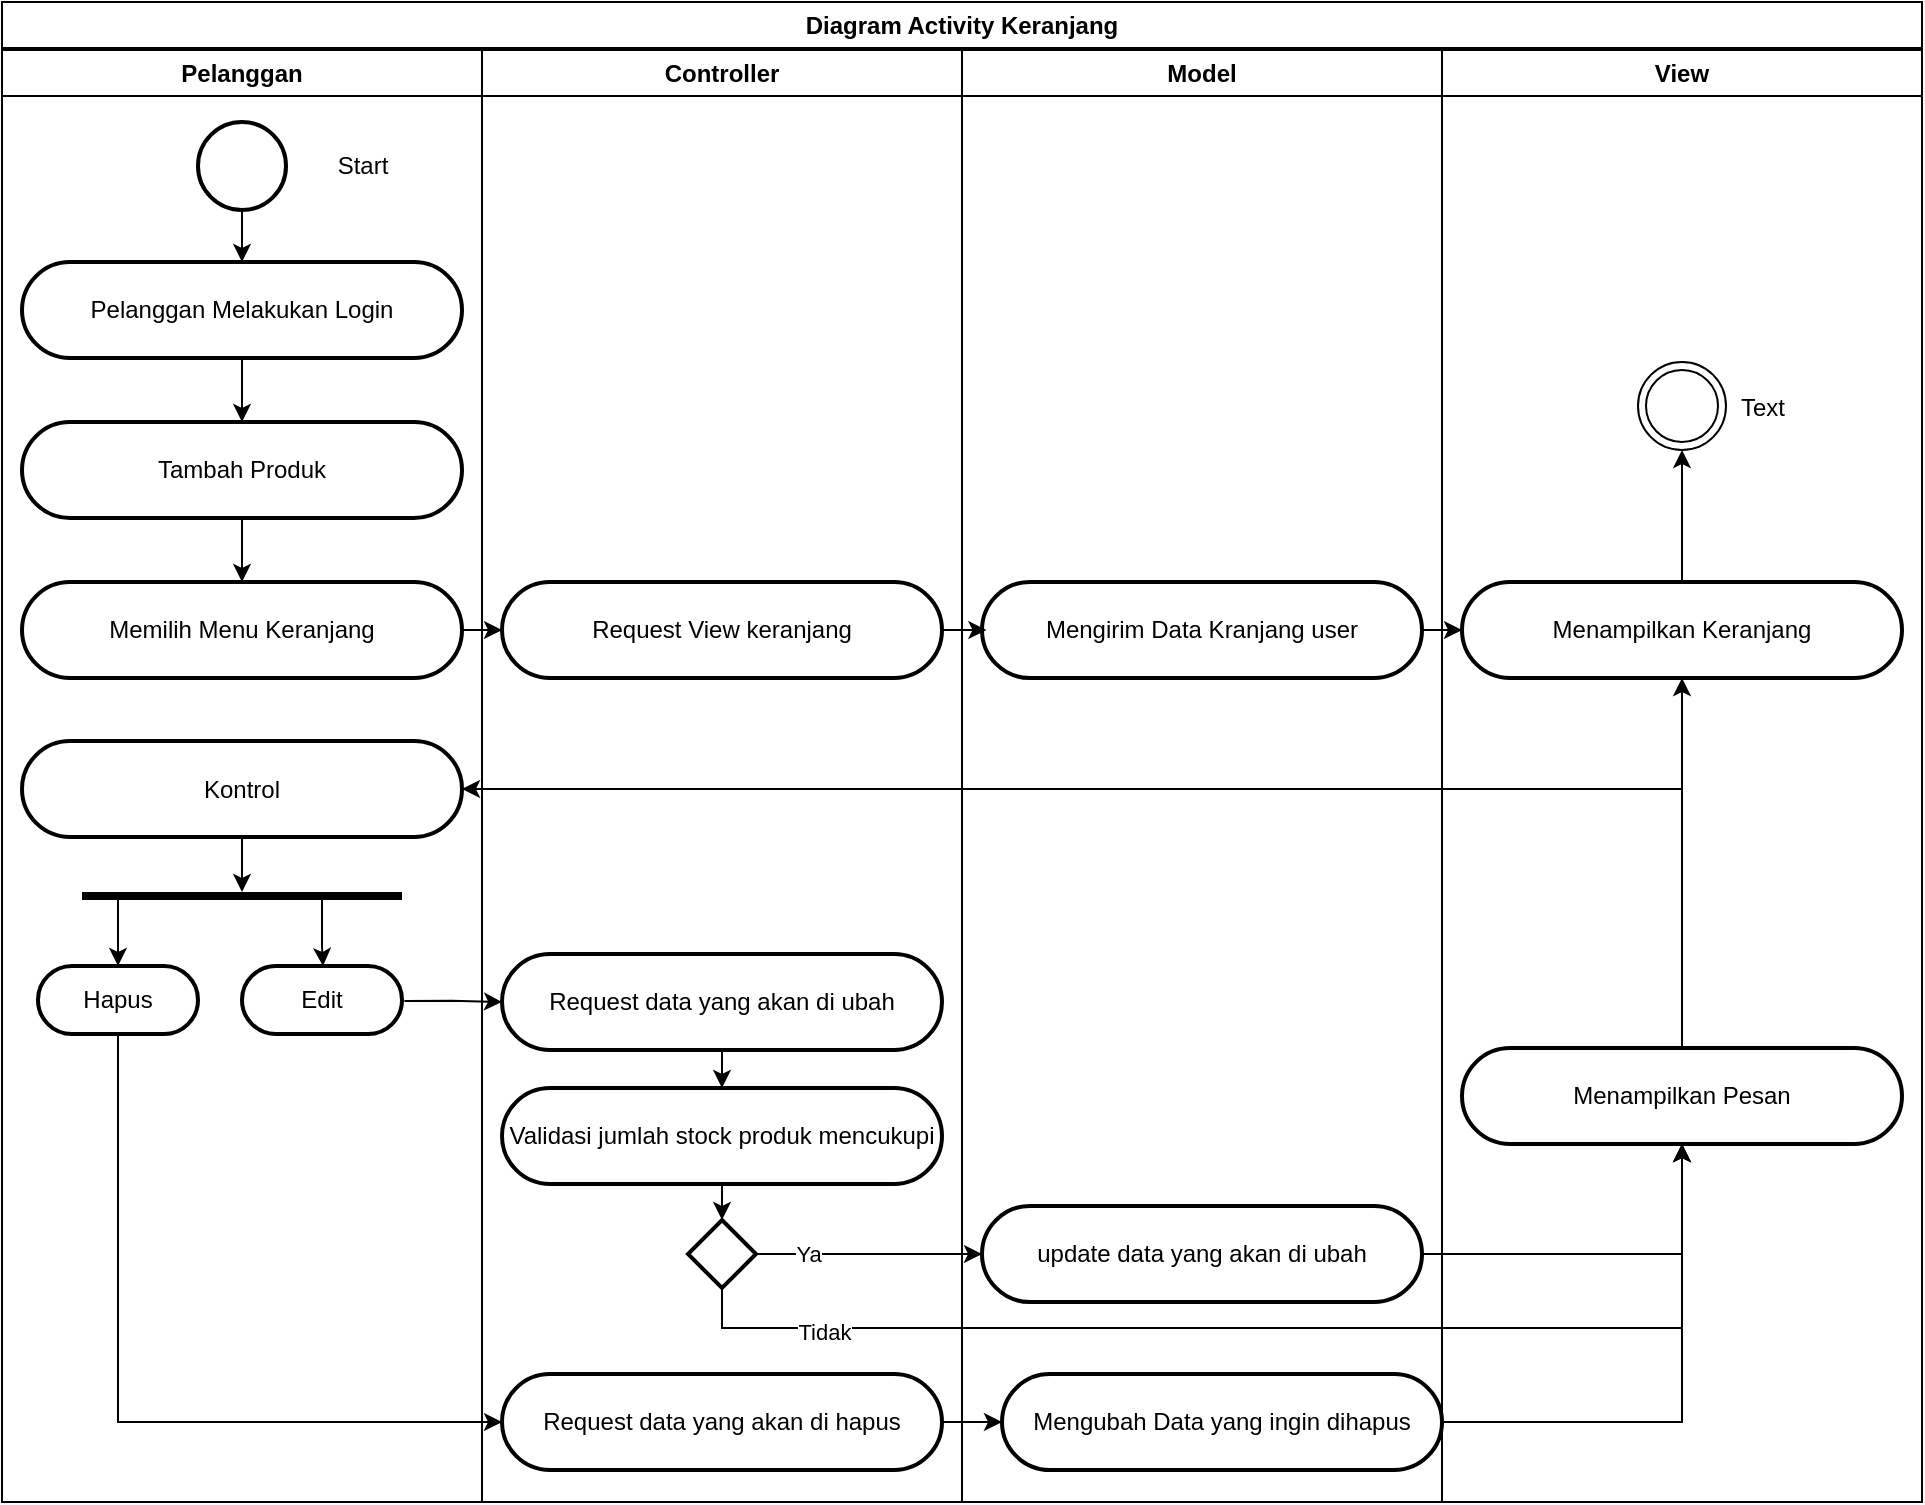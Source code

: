 <mxfile version="21.6.2" type="github">
  <diagram name="Page-1" id="Eij-WQW-3wJi1-zko1Cc">
    <mxGraphModel dx="2049" dy="1137" grid="1" gridSize="10" guides="1" tooltips="1" connect="1" arrows="1" fold="1" page="1" pageScale="1" pageWidth="1169" pageHeight="827" math="0" shadow="0">
      <root>
        <mxCell id="0" />
        <mxCell id="1" parent="0" />
        <mxCell id="VrRxNOPvqRQ0IxajsXt0-2" value="Diagram Activity Keranjang" style="swimlane;whiteSpace=wrap;html=1;" vertex="1" parent="1">
          <mxGeometry x="100" y="70" width="960" height="750" as="geometry" />
        </mxCell>
        <mxCell id="VrRxNOPvqRQ0IxajsXt0-4" value="Controller" style="swimlane;whiteSpace=wrap;html=1;" vertex="1" parent="VrRxNOPvqRQ0IxajsXt0-2">
          <mxGeometry x="240" y="24" width="240" height="726" as="geometry" />
        </mxCell>
        <mxCell id="VrRxNOPvqRQ0IxajsXt0-52" value="Request View keranjang" style="rounded=1;whiteSpace=wrap;html=1;strokeWidth=2;arcSize=50;" vertex="1" parent="VrRxNOPvqRQ0IxajsXt0-4">
          <mxGeometry x="10" y="266" width="220" height="48" as="geometry" />
        </mxCell>
        <mxCell id="VrRxNOPvqRQ0IxajsXt0-106" style="edgeStyle=orthogonalEdgeStyle;rounded=0;orthogonalLoop=1;jettySize=auto;html=1;" edge="1" parent="VrRxNOPvqRQ0IxajsXt0-4" source="VrRxNOPvqRQ0IxajsXt0-91" target="VrRxNOPvqRQ0IxajsXt0-105">
          <mxGeometry relative="1" as="geometry" />
        </mxCell>
        <mxCell id="VrRxNOPvqRQ0IxajsXt0-91" value="Request data yang akan di ubah" style="rounded=1;whiteSpace=wrap;html=1;strokeWidth=2;arcSize=50;" vertex="1" parent="VrRxNOPvqRQ0IxajsXt0-4">
          <mxGeometry x="10" y="452" width="220" height="48" as="geometry" />
        </mxCell>
        <mxCell id="VrRxNOPvqRQ0IxajsXt0-109" style="edgeStyle=orthogonalEdgeStyle;rounded=0;orthogonalLoop=1;jettySize=auto;html=1;entryX=0.5;entryY=0;entryDx=0;entryDy=0;entryPerimeter=0;" edge="1" parent="VrRxNOPvqRQ0IxajsXt0-4" source="VrRxNOPvqRQ0IxajsXt0-105" target="VrRxNOPvqRQ0IxajsXt0-108">
          <mxGeometry relative="1" as="geometry" />
        </mxCell>
        <mxCell id="VrRxNOPvqRQ0IxajsXt0-105" value="Validasi jumlah stock produk mencukupi" style="rounded=1;whiteSpace=wrap;html=1;strokeWidth=2;arcSize=50;" vertex="1" parent="VrRxNOPvqRQ0IxajsXt0-4">
          <mxGeometry x="10" y="519" width="220" height="48" as="geometry" />
        </mxCell>
        <mxCell id="VrRxNOPvqRQ0IxajsXt0-99" value="Request data yang akan di hapus" style="rounded=1;whiteSpace=wrap;html=1;strokeWidth=2;arcSize=50;" vertex="1" parent="VrRxNOPvqRQ0IxajsXt0-4">
          <mxGeometry x="10" y="662" width="220" height="48" as="geometry" />
        </mxCell>
        <mxCell id="VrRxNOPvqRQ0IxajsXt0-108" value="" style="strokeWidth=2;html=1;shape=mxgraph.flowchart.decision;whiteSpace=wrap;" vertex="1" parent="VrRxNOPvqRQ0IxajsXt0-4">
          <mxGeometry x="103" y="585" width="34" height="34" as="geometry" />
        </mxCell>
        <mxCell id="VrRxNOPvqRQ0IxajsXt0-5" value="Model" style="swimlane;whiteSpace=wrap;html=1;" vertex="1" parent="VrRxNOPvqRQ0IxajsXt0-2">
          <mxGeometry x="480" y="24" width="240" height="726" as="geometry" />
        </mxCell>
        <mxCell id="VrRxNOPvqRQ0IxajsXt0-55" value="Mengirim Data Kranjang user" style="rounded=1;whiteSpace=wrap;html=1;strokeWidth=2;arcSize=50;" vertex="1" parent="VrRxNOPvqRQ0IxajsXt0-5">
          <mxGeometry x="10" y="266" width="220" height="48" as="geometry" />
        </mxCell>
        <mxCell id="VrRxNOPvqRQ0IxajsXt0-100" value="Mengubah Data yang ingin dihapus" style="rounded=1;whiteSpace=wrap;html=1;strokeWidth=2;arcSize=50;" vertex="1" parent="VrRxNOPvqRQ0IxajsXt0-5">
          <mxGeometry x="20" y="662" width="220" height="48" as="geometry" />
        </mxCell>
        <mxCell id="VrRxNOPvqRQ0IxajsXt0-107" value="update data yang akan di ubah" style="rounded=1;whiteSpace=wrap;html=1;strokeWidth=2;arcSize=50;" vertex="1" parent="VrRxNOPvqRQ0IxajsXt0-5">
          <mxGeometry x="10" y="578" width="220" height="48" as="geometry" />
        </mxCell>
        <mxCell id="VrRxNOPvqRQ0IxajsXt0-6" value="View" style="swimlane;whiteSpace=wrap;html=1;" vertex="1" parent="VrRxNOPvqRQ0IxajsXt0-2">
          <mxGeometry x="720" y="24" width="240" height="726" as="geometry" />
        </mxCell>
        <mxCell id="VrRxNOPvqRQ0IxajsXt0-121" style="edgeStyle=orthogonalEdgeStyle;rounded=0;orthogonalLoop=1;jettySize=auto;html=1;" edge="1" parent="VrRxNOPvqRQ0IxajsXt0-6" source="VrRxNOPvqRQ0IxajsXt0-51" target="VrRxNOPvqRQ0IxajsXt0-120">
          <mxGeometry relative="1" as="geometry" />
        </mxCell>
        <mxCell id="VrRxNOPvqRQ0IxajsXt0-51" value="Menampilkan Keranjang" style="rounded=1;whiteSpace=wrap;html=1;strokeWidth=2;arcSize=50;" vertex="1" parent="VrRxNOPvqRQ0IxajsXt0-6">
          <mxGeometry x="10" y="266" width="220" height="48" as="geometry" />
        </mxCell>
        <mxCell id="VrRxNOPvqRQ0IxajsXt0-103" style="edgeStyle=orthogonalEdgeStyle;rounded=0;orthogonalLoop=1;jettySize=auto;html=1;entryX=0.5;entryY=1;entryDx=0;entryDy=0;" edge="1" parent="VrRxNOPvqRQ0IxajsXt0-6" source="VrRxNOPvqRQ0IxajsXt0-96" target="VrRxNOPvqRQ0IxajsXt0-51">
          <mxGeometry relative="1" as="geometry" />
        </mxCell>
        <mxCell id="VrRxNOPvqRQ0IxajsXt0-96" value="Menampilkan Pesan" style="rounded=1;whiteSpace=wrap;html=1;strokeWidth=2;arcSize=50;" vertex="1" parent="VrRxNOPvqRQ0IxajsXt0-6">
          <mxGeometry x="10" y="499" width="220" height="48" as="geometry" />
        </mxCell>
        <mxCell id="VrRxNOPvqRQ0IxajsXt0-120" value="" style="ellipse;shape=doubleEllipse;whiteSpace=wrap;html=1;aspect=fixed;" vertex="1" parent="VrRxNOPvqRQ0IxajsXt0-6">
          <mxGeometry x="98" y="156" width="44" height="44" as="geometry" />
        </mxCell>
        <mxCell id="VrRxNOPvqRQ0IxajsXt0-9" value="Pelanggan" style="swimlane;whiteSpace=wrap;html=1;" vertex="1" parent="VrRxNOPvqRQ0IxajsXt0-2">
          <mxGeometry y="24" width="240" height="726" as="geometry" />
        </mxCell>
        <mxCell id="VrRxNOPvqRQ0IxajsXt0-18" value="" style="edgeStyle=orthogonalEdgeStyle;rounded=0;orthogonalLoop=1;jettySize=auto;html=1;" edge="1" parent="VrRxNOPvqRQ0IxajsXt0-9" source="VrRxNOPvqRQ0IxajsXt0-10" target="VrRxNOPvqRQ0IxajsXt0-17">
          <mxGeometry relative="1" as="geometry" />
        </mxCell>
        <mxCell id="VrRxNOPvqRQ0IxajsXt0-10" value="" style="strokeWidth=2;html=1;shape=mxgraph.flowchart.start_2;whiteSpace=wrap;" vertex="1" parent="VrRxNOPvqRQ0IxajsXt0-9">
          <mxGeometry x="98" y="36" width="44" height="44" as="geometry" />
        </mxCell>
        <mxCell id="VrRxNOPvqRQ0IxajsXt0-11" value="Start" style="text;html=1;align=center;verticalAlign=middle;resizable=0;points=[];autosize=1;strokeColor=none;fillColor=none;" vertex="1" parent="VrRxNOPvqRQ0IxajsXt0-9">
          <mxGeometry x="155" y="43" width="50" height="30" as="geometry" />
        </mxCell>
        <mxCell id="VrRxNOPvqRQ0IxajsXt0-29" style="edgeStyle=orthogonalEdgeStyle;rounded=0;orthogonalLoop=1;jettySize=auto;html=1;entryX=0.5;entryY=0;entryDx=0;entryDy=0;" edge="1" parent="VrRxNOPvqRQ0IxajsXt0-9" source="VrRxNOPvqRQ0IxajsXt0-17" target="VrRxNOPvqRQ0IxajsXt0-28">
          <mxGeometry relative="1" as="geometry" />
        </mxCell>
        <mxCell id="VrRxNOPvqRQ0IxajsXt0-17" value="Pelanggan Melakukan Login" style="rounded=1;whiteSpace=wrap;html=1;strokeWidth=2;arcSize=50;" vertex="1" parent="VrRxNOPvqRQ0IxajsXt0-9">
          <mxGeometry x="10" y="106" width="220" height="48" as="geometry" />
        </mxCell>
        <mxCell id="VrRxNOPvqRQ0IxajsXt0-57" style="edgeStyle=orthogonalEdgeStyle;rounded=0;orthogonalLoop=1;jettySize=auto;html=1;entryX=0.5;entryY=0;entryDx=0;entryDy=0;" edge="1" parent="VrRxNOPvqRQ0IxajsXt0-9" source="VrRxNOPvqRQ0IxajsXt0-28" target="VrRxNOPvqRQ0IxajsXt0-37">
          <mxGeometry relative="1" as="geometry" />
        </mxCell>
        <mxCell id="VrRxNOPvqRQ0IxajsXt0-28" value="Tambah Produk" style="rounded=1;whiteSpace=wrap;html=1;strokeWidth=2;arcSize=50;" vertex="1" parent="VrRxNOPvqRQ0IxajsXt0-9">
          <mxGeometry x="10" y="186" width="220" height="48" as="geometry" />
        </mxCell>
        <mxCell id="VrRxNOPvqRQ0IxajsXt0-37" value="Memilih Menu Keranjang" style="rounded=1;whiteSpace=wrap;html=1;strokeWidth=2;arcSize=50;" vertex="1" parent="VrRxNOPvqRQ0IxajsXt0-9">
          <mxGeometry x="10" y="266" width="220" height="48" as="geometry" />
        </mxCell>
        <mxCell id="VrRxNOPvqRQ0IxajsXt0-64" style="edgeStyle=orthogonalEdgeStyle;rounded=0;orthogonalLoop=1;jettySize=auto;html=1;" edge="1" parent="VrRxNOPvqRQ0IxajsXt0-9" source="VrRxNOPvqRQ0IxajsXt0-60" target="VrRxNOPvqRQ0IxajsXt0-63">
          <mxGeometry relative="1" as="geometry" />
        </mxCell>
        <mxCell id="VrRxNOPvqRQ0IxajsXt0-60" value="Kontrol" style="rounded=1;whiteSpace=wrap;html=1;strokeWidth=2;arcSize=50;" vertex="1" parent="VrRxNOPvqRQ0IxajsXt0-9">
          <mxGeometry x="10" y="345.5" width="220" height="48" as="geometry" />
        </mxCell>
        <mxCell id="VrRxNOPvqRQ0IxajsXt0-63" value="" style="line;strokeWidth=4;html=1;perimeter=backbonePerimeter;points=[];outlineConnect=0;" vertex="1" parent="VrRxNOPvqRQ0IxajsXt0-9">
          <mxGeometry x="40" y="418" width="160" height="10" as="geometry" />
        </mxCell>
        <mxCell id="VrRxNOPvqRQ0IxajsXt0-65" value="Hapus" style="rounded=1;whiteSpace=wrap;html=1;strokeWidth=2;arcSize=50;" vertex="1" parent="VrRxNOPvqRQ0IxajsXt0-9">
          <mxGeometry x="18" y="458" width="80" height="34" as="geometry" />
        </mxCell>
        <mxCell id="VrRxNOPvqRQ0IxajsXt0-90" value="Edit" style="rounded=1;whiteSpace=wrap;html=1;strokeWidth=2;arcSize=50;" vertex="1" parent="VrRxNOPvqRQ0IxajsXt0-9">
          <mxGeometry x="120" y="458" width="80" height="34" as="geometry" />
        </mxCell>
        <mxCell id="VrRxNOPvqRQ0IxajsXt0-92" style="edgeStyle=orthogonalEdgeStyle;rounded=0;orthogonalLoop=1;jettySize=auto;html=1;entryX=0.5;entryY=0;entryDx=0;entryDy=0;exitX=0.106;exitY=0.65;exitDx=0;exitDy=0;exitPerimeter=0;" edge="1" parent="VrRxNOPvqRQ0IxajsXt0-9" source="VrRxNOPvqRQ0IxajsXt0-63" target="VrRxNOPvqRQ0IxajsXt0-65">
          <mxGeometry relative="1" as="geometry">
            <mxPoint x="58" y="428" as="sourcePoint" />
            <mxPoint x="130" y="431" as="targetPoint" />
          </mxGeometry>
        </mxCell>
        <mxCell id="VrRxNOPvqRQ0IxajsXt0-93" style="edgeStyle=orthogonalEdgeStyle;rounded=0;orthogonalLoop=1;jettySize=auto;html=1;entryX=0.5;entryY=0;entryDx=0;entryDy=0;" edge="1" parent="VrRxNOPvqRQ0IxajsXt0-9" source="VrRxNOPvqRQ0IxajsXt0-63">
          <mxGeometry relative="1" as="geometry">
            <mxPoint x="160" y="428" as="sourcePoint" />
            <mxPoint x="160.5" y="458" as="targetPoint" />
            <Array as="points">
              <mxPoint x="160" y="448" />
              <mxPoint x="161" y="448" />
            </Array>
          </mxGeometry>
        </mxCell>
        <mxCell id="VrRxNOPvqRQ0IxajsXt0-53" style="edgeStyle=orthogonalEdgeStyle;rounded=0;orthogonalLoop=1;jettySize=auto;html=1;" edge="1" parent="VrRxNOPvqRQ0IxajsXt0-2" source="VrRxNOPvqRQ0IxajsXt0-37" target="VrRxNOPvqRQ0IxajsXt0-52">
          <mxGeometry relative="1" as="geometry" />
        </mxCell>
        <mxCell id="VrRxNOPvqRQ0IxajsXt0-58" style="edgeStyle=orthogonalEdgeStyle;rounded=0;orthogonalLoop=1;jettySize=auto;html=1;entryX=0.01;entryY=0.5;entryDx=0;entryDy=0;entryPerimeter=0;" edge="1" parent="VrRxNOPvqRQ0IxajsXt0-2" source="VrRxNOPvqRQ0IxajsXt0-52" target="VrRxNOPvqRQ0IxajsXt0-55">
          <mxGeometry relative="1" as="geometry" />
        </mxCell>
        <mxCell id="VrRxNOPvqRQ0IxajsXt0-59" style="edgeStyle=orthogonalEdgeStyle;rounded=0;orthogonalLoop=1;jettySize=auto;html=1;entryX=0;entryY=0.5;entryDx=0;entryDy=0;" edge="1" parent="VrRxNOPvqRQ0IxajsXt0-2" source="VrRxNOPvqRQ0IxajsXt0-55" target="VrRxNOPvqRQ0IxajsXt0-51">
          <mxGeometry relative="1" as="geometry" />
        </mxCell>
        <mxCell id="VrRxNOPvqRQ0IxajsXt0-61" style="edgeStyle=orthogonalEdgeStyle;rounded=0;orthogonalLoop=1;jettySize=auto;html=1;entryX=1;entryY=0.5;entryDx=0;entryDy=0;exitX=0.5;exitY=1;exitDx=0;exitDy=0;" edge="1" parent="VrRxNOPvqRQ0IxajsXt0-2" source="VrRxNOPvqRQ0IxajsXt0-51" target="VrRxNOPvqRQ0IxajsXt0-60">
          <mxGeometry relative="1" as="geometry" />
        </mxCell>
        <mxCell id="VrRxNOPvqRQ0IxajsXt0-94" style="edgeStyle=orthogonalEdgeStyle;rounded=0;orthogonalLoop=1;jettySize=auto;html=1;exitX=1.015;exitY=0.513;exitDx=0;exitDy=0;entryX=0;entryY=0.5;entryDx=0;entryDy=0;exitPerimeter=0;" edge="1" parent="VrRxNOPvqRQ0IxajsXt0-2" source="VrRxNOPvqRQ0IxajsXt0-90" target="VrRxNOPvqRQ0IxajsXt0-91">
          <mxGeometry relative="1" as="geometry">
            <mxPoint x="240" y="570" as="targetPoint" />
          </mxGeometry>
        </mxCell>
        <mxCell id="VrRxNOPvqRQ0IxajsXt0-102" style="edgeStyle=orthogonalEdgeStyle;rounded=0;orthogonalLoop=1;jettySize=auto;html=1;entryX=0.5;entryY=1;entryDx=0;entryDy=0;" edge="1" parent="VrRxNOPvqRQ0IxajsXt0-2" source="VrRxNOPvqRQ0IxajsXt0-100" target="VrRxNOPvqRQ0IxajsXt0-96">
          <mxGeometry relative="1" as="geometry" />
        </mxCell>
        <mxCell id="VrRxNOPvqRQ0IxajsXt0-110" style="edgeStyle=orthogonalEdgeStyle;rounded=0;orthogonalLoop=1;jettySize=auto;html=1;entryX=0;entryY=0.5;entryDx=0;entryDy=0;" edge="1" parent="VrRxNOPvqRQ0IxajsXt0-2" source="VrRxNOPvqRQ0IxajsXt0-108" target="VrRxNOPvqRQ0IxajsXt0-107">
          <mxGeometry relative="1" as="geometry" />
        </mxCell>
        <mxCell id="VrRxNOPvqRQ0IxajsXt0-115" value="Ya" style="edgeLabel;html=1;align=center;verticalAlign=middle;resizable=0;points=[];" vertex="1" connectable="0" parent="VrRxNOPvqRQ0IxajsXt0-110">
          <mxGeometry x="-0.546" relative="1" as="geometry">
            <mxPoint as="offset" />
          </mxGeometry>
        </mxCell>
        <mxCell id="VrRxNOPvqRQ0IxajsXt0-114" style="edgeStyle=orthogonalEdgeStyle;rounded=0;orthogonalLoop=1;jettySize=auto;html=1;exitX=1;exitY=0.5;exitDx=0;exitDy=0;entryX=0.5;entryY=1;entryDx=0;entryDy=0;" edge="1" parent="VrRxNOPvqRQ0IxajsXt0-2" source="VrRxNOPvqRQ0IxajsXt0-107" target="VrRxNOPvqRQ0IxajsXt0-96">
          <mxGeometry relative="1" as="geometry">
            <mxPoint x="840" y="590" as="targetPoint" />
          </mxGeometry>
        </mxCell>
        <mxCell id="VrRxNOPvqRQ0IxajsXt0-117" style="edgeStyle=orthogonalEdgeStyle;rounded=0;orthogonalLoop=1;jettySize=auto;html=1;entryX=0;entryY=0.5;entryDx=0;entryDy=0;exitX=0.5;exitY=1;exitDx=0;exitDy=0;" edge="1" parent="VrRxNOPvqRQ0IxajsXt0-2" source="VrRxNOPvqRQ0IxajsXt0-65" target="VrRxNOPvqRQ0IxajsXt0-99">
          <mxGeometry relative="1" as="geometry" />
        </mxCell>
        <mxCell id="VrRxNOPvqRQ0IxajsXt0-118" style="edgeStyle=orthogonalEdgeStyle;rounded=0;orthogonalLoop=1;jettySize=auto;html=1;entryX=0;entryY=0.5;entryDx=0;entryDy=0;" edge="1" parent="VrRxNOPvqRQ0IxajsXt0-2" source="VrRxNOPvqRQ0IxajsXt0-99" target="VrRxNOPvqRQ0IxajsXt0-100">
          <mxGeometry relative="1" as="geometry" />
        </mxCell>
        <mxCell id="VrRxNOPvqRQ0IxajsXt0-111" style="edgeStyle=orthogonalEdgeStyle;rounded=0;orthogonalLoop=1;jettySize=auto;html=1;exitX=0.5;exitY=1;exitDx=0;exitDy=0;exitPerimeter=0;entryX=0.5;entryY=1;entryDx=0;entryDy=0;" edge="1" parent="VrRxNOPvqRQ0IxajsXt0-2" source="VrRxNOPvqRQ0IxajsXt0-108" target="VrRxNOPvqRQ0IxajsXt0-96">
          <mxGeometry relative="1" as="geometry">
            <mxPoint x="840" y="590" as="targetPoint" />
          </mxGeometry>
        </mxCell>
        <mxCell id="VrRxNOPvqRQ0IxajsXt0-113" value="Tidak" style="edgeLabel;html=1;align=center;verticalAlign=middle;resizable=0;points=[];" vertex="1" connectable="0" parent="VrRxNOPvqRQ0IxajsXt0-111">
          <mxGeometry x="-0.761" y="-2" relative="1" as="geometry">
            <mxPoint as="offset" />
          </mxGeometry>
        </mxCell>
        <mxCell id="VrRxNOPvqRQ0IxajsXt0-122" value="Text" style="text;html=1;align=center;verticalAlign=middle;resizable=0;points=[];autosize=1;strokeColor=none;fillColor=none;" vertex="1" parent="1">
          <mxGeometry x="955" y="258" width="50" height="30" as="geometry" />
        </mxCell>
      </root>
    </mxGraphModel>
  </diagram>
</mxfile>
